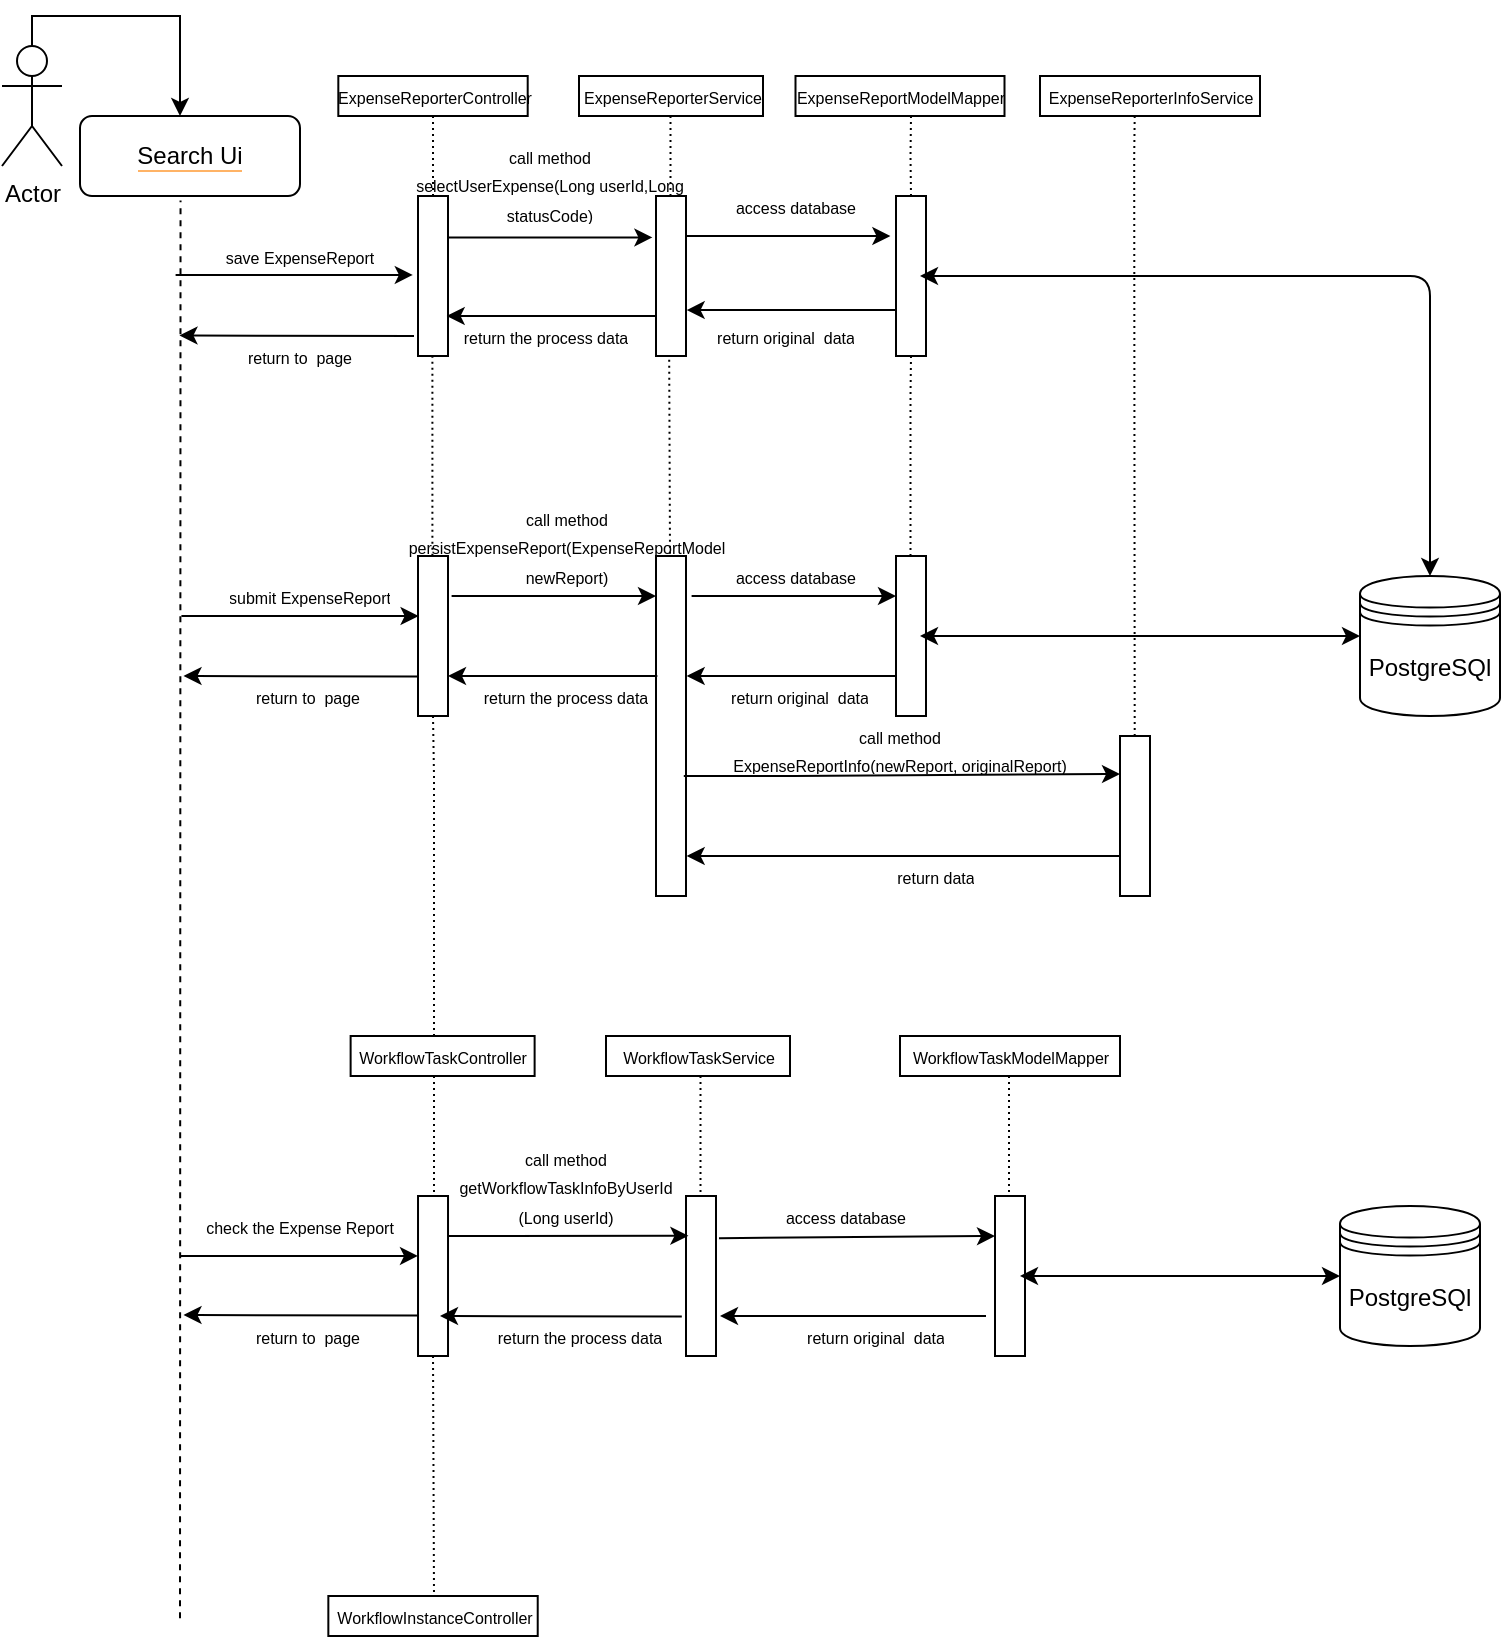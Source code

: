 <mxfile version="13.6.4" type="github">
  <diagram id="kgpKYQtTHZ0yAKxKKP6v" name="Page-1">
    <mxGraphModel dx="519" dy="290" grid="1" gridSize="10" guides="1" tooltips="1" connect="1" arrows="1" fold="1" page="1" pageScale="1" pageWidth="850" pageHeight="1100" math="0" shadow="0">
      <root>
        <mxCell id="0" />
        <mxCell id="1" parent="0" />
        <mxCell id="kHYQJWo_Z-2cbcVxc_VD-3" value="&lt;font style=&quot;font-size: 8px&quot;&gt;ExpenseReporterController&lt;/font&gt;" style="html=1;" parent="1" vertex="1">
          <mxGeometry x="199.16" y="110" width="94.69" height="20" as="geometry" />
        </mxCell>
        <mxCell id="kHYQJWo_Z-2cbcVxc_VD-4" value="&lt;font style=&quot;font-size: 8px&quot;&gt;ExpenseReporterService&lt;/font&gt;" style="html=1;" parent="1" vertex="1">
          <mxGeometry x="319.5" y="110" width="92" height="20" as="geometry" />
        </mxCell>
        <mxCell id="kHYQJWo_Z-2cbcVxc_VD-5" value="&lt;font style=&quot;font-size: 8px&quot;&gt;ExpenseReportModelMapper&lt;/font&gt;" style="html=1;" parent="1" vertex="1">
          <mxGeometry x="427.75" y="110" width="104.5" height="20" as="geometry" />
        </mxCell>
        <mxCell id="kHYQJWo_Z-2cbcVxc_VD-10" value="" style="endArrow=none;html=1;rounded=0;dashed=1;dashPattern=1 2;exitX=0.5;exitY=1;exitDx=0;exitDy=0;" parent="1" source="kHYQJWo_Z-2cbcVxc_VD-17" edge="1">
          <mxGeometry relative="1" as="geometry">
            <mxPoint x="154" y="190" as="sourcePoint" />
            <mxPoint x="247" y="870" as="targetPoint" />
          </mxGeometry>
        </mxCell>
        <mxCell id="kHYQJWo_Z-2cbcVxc_VD-11" value="" style="resizable=0;html=1;align=right;verticalAlign=bottom;" parent="kHYQJWo_Z-2cbcVxc_VD-10" connectable="0" vertex="1">
          <mxGeometry x="1" relative="1" as="geometry" />
        </mxCell>
        <mxCell id="kHYQJWo_Z-2cbcVxc_VD-12" value="" style="endArrow=none;html=1;rounded=0;dashed=1;dashPattern=1 2;exitX=0.5;exitY=1;exitDx=0;exitDy=0;" parent="1" source="kHYQJWo_Z-2cbcVxc_VD-3" edge="1">
          <mxGeometry relative="1" as="geometry">
            <mxPoint x="259" y="150" as="sourcePoint" />
            <mxPoint x="246.5" y="220" as="targetPoint" />
          </mxGeometry>
        </mxCell>
        <mxCell id="kHYQJWo_Z-2cbcVxc_VD-13" value="" style="resizable=0;html=1;align=right;verticalAlign=bottom;" parent="kHYQJWo_Z-2cbcVxc_VD-12" connectable="0" vertex="1">
          <mxGeometry x="1" relative="1" as="geometry" />
        </mxCell>
        <mxCell id="kHYQJWo_Z-2cbcVxc_VD-14" value="" style="points=[];perimeter=orthogonalPerimeter;rounded=0;shadow=0;strokeWidth=1;" parent="1" vertex="1">
          <mxGeometry x="239" y="350" width="15" height="80" as="geometry" />
        </mxCell>
        <mxCell id="kHYQJWo_Z-2cbcVxc_VD-15" value="" style="endArrow=none;html=1;rounded=0;dashed=1;dashPattern=1 2;exitX=0.48;exitY=0.999;exitDx=0;exitDy=0;exitPerimeter=0;" parent="1" source="kHYQJWo_Z-2cbcVxc_VD-22" target="kHYQJWo_Z-2cbcVxc_VD-14" edge="1">
          <mxGeometry relative="1" as="geometry">
            <mxPoint x="246.5" y="300" as="sourcePoint" />
            <mxPoint x="259" y="864.8" as="targetPoint" />
          </mxGeometry>
        </mxCell>
        <mxCell id="kHYQJWo_Z-2cbcVxc_VD-16" value="" style="resizable=0;html=1;align=right;verticalAlign=bottom;" parent="kHYQJWo_Z-2cbcVxc_VD-15" connectable="0" vertex="1">
          <mxGeometry x="1" relative="1" as="geometry" />
        </mxCell>
        <mxCell id="kHYQJWo_Z-2cbcVxc_VD-17" value="" style="points=[];perimeter=orthogonalPerimeter;rounded=0;shadow=0;strokeWidth=1;" parent="1" vertex="1">
          <mxGeometry x="239.01" y="670" width="15" height="80" as="geometry" />
        </mxCell>
        <mxCell id="kHYQJWo_Z-2cbcVxc_VD-18" value="" style="endArrow=none;html=1;rounded=0;dashed=1;dashPattern=1 2;exitX=0.5;exitY=1;exitDx=0;exitDy=0;" parent="1" source="kHYQJWo_Z-2cbcVxc_VD-14" target="kHYQJWo_Z-2cbcVxc_VD-17" edge="1">
          <mxGeometry relative="1" as="geometry">
            <mxPoint x="249" y="430" as="sourcePoint" />
            <mxPoint x="259" y="864.8" as="targetPoint" />
            <Array as="points">
              <mxPoint x="247" y="460" />
              <mxPoint x="247" y="470" />
              <mxPoint x="247" y="480" />
            </Array>
          </mxGeometry>
        </mxCell>
        <mxCell id="kHYQJWo_Z-2cbcVxc_VD-19" value="" style="resizable=0;html=1;align=right;verticalAlign=bottom;" parent="kHYQJWo_Z-2cbcVxc_VD-18" connectable="0" vertex="1">
          <mxGeometry x="1" relative="1" as="geometry" />
        </mxCell>
        <mxCell id="kHYQJWo_Z-2cbcVxc_VD-28" style="edgeStyle=orthogonalEdgeStyle;rounded=0;orthogonalLoop=1;jettySize=auto;html=1;exitX=0.5;exitY=0;exitDx=0;exitDy=0;exitPerimeter=0;" parent="1" source="kHYQJWo_Z-2cbcVxc_VD-21" edge="1">
          <mxGeometry relative="1" as="geometry">
            <mxPoint x="120" y="130" as="targetPoint" />
            <Array as="points">
              <mxPoint x="46" y="80" />
            </Array>
          </mxGeometry>
        </mxCell>
        <mxCell id="kHYQJWo_Z-2cbcVxc_VD-21" value="Actor" style="shape=umlActor;verticalLabelPosition=bottom;verticalAlign=top;html=1;" parent="1" vertex="1">
          <mxGeometry x="31" y="95" width="30" height="60" as="geometry" />
        </mxCell>
        <mxCell id="kHYQJWo_Z-2cbcVxc_VD-22" value="" style="points=[];perimeter=orthogonalPerimeter;rounded=0;shadow=0;strokeWidth=1;" parent="1" vertex="1">
          <mxGeometry x="239" y="170" width="15" height="80" as="geometry" />
        </mxCell>
        <mxCell id="kHYQJWo_Z-2cbcVxc_VD-26" value="&lt;span style=&quot;background-color: rgb(255 , 255 , 255)&quot;&gt;Search Ui&lt;/span&gt;" style="rounded=1;whiteSpace=wrap;html=1;labelBackgroundColor=#FFB366;" parent="1" vertex="1">
          <mxGeometry x="70" y="130" width="110" height="40" as="geometry" />
        </mxCell>
        <mxCell id="kHYQJWo_Z-2cbcVxc_VD-29" value="" style="endArrow=none;dashed=1;html=1;entryX=0.457;entryY=1.056;entryDx=0;entryDy=0;entryPerimeter=0;" parent="1" target="kHYQJWo_Z-2cbcVxc_VD-26" edge="1">
          <mxGeometry width="50" height="50" relative="1" as="geometry">
            <mxPoint x="120" y="881.067" as="sourcePoint" />
            <mxPoint x="200" y="190" as="targetPoint" />
          </mxGeometry>
        </mxCell>
        <mxCell id="kHYQJWo_Z-2cbcVxc_VD-31" value="&lt;font style=&quot;font-size: 8px&quot;&gt;ExpenseReporterInfoService&lt;/font&gt;" style="html=1;" parent="1" vertex="1">
          <mxGeometry x="550" y="110" width="110" height="20" as="geometry" />
        </mxCell>
        <mxCell id="kHYQJWo_Z-2cbcVxc_VD-35" value="" style="endArrow=none;html=1;rounded=0;dashed=1;dashPattern=1 2;exitX=0.5;exitY=1;exitDx=0;exitDy=0;" parent="1" source="kHYQJWo_Z-2cbcVxc_VD-34" edge="1">
          <mxGeometry relative="1" as="geometry">
            <mxPoint x="365.25" y="130" as="sourcePoint" />
            <mxPoint x="365.255" y="220" as="targetPoint" />
          </mxGeometry>
        </mxCell>
        <mxCell id="kHYQJWo_Z-2cbcVxc_VD-36" value="" style="resizable=0;html=1;align=right;verticalAlign=bottom;" parent="kHYQJWo_Z-2cbcVxc_VD-35" connectable="0" vertex="1">
          <mxGeometry x="1" relative="1" as="geometry" />
        </mxCell>
        <mxCell id="kHYQJWo_Z-2cbcVxc_VD-34" value="" style="points=[];perimeter=orthogonalPerimeter;rounded=0;shadow=0;strokeWidth=1;" parent="1" vertex="1">
          <mxGeometry x="358" y="170" width="15" height="80" as="geometry" />
        </mxCell>
        <mxCell id="kHYQJWo_Z-2cbcVxc_VD-37" value="" style="endArrow=none;html=1;rounded=0;dashed=1;dashPattern=1 2;exitX=0.5;exitY=1;exitDx=0;exitDy=0;" parent="1" target="kHYQJWo_Z-2cbcVxc_VD-34" edge="1">
          <mxGeometry relative="1" as="geometry">
            <mxPoint x="365.25" y="130" as="sourcePoint" />
            <mxPoint x="365.255" y="220" as="targetPoint" />
          </mxGeometry>
        </mxCell>
        <mxCell id="kHYQJWo_Z-2cbcVxc_VD-38" value="" style="resizable=0;html=1;align=right;verticalAlign=bottom;" parent="kHYQJWo_Z-2cbcVxc_VD-37" connectable="0" vertex="1">
          <mxGeometry x="1" relative="1" as="geometry" />
        </mxCell>
        <mxCell id="kHYQJWo_Z-2cbcVxc_VD-39" value="" style="endArrow=classic;html=1;entryX=-0.12;entryY=0.259;entryDx=0;entryDy=0;entryPerimeter=0;" parent="1" source="kHYQJWo_Z-2cbcVxc_VD-22" target="kHYQJWo_Z-2cbcVxc_VD-34" edge="1">
          <mxGeometry width="50" height="50" relative="1" as="geometry">
            <mxPoint x="258" y="191" as="sourcePoint" />
            <mxPoint x="304" y="185" as="targetPoint" />
          </mxGeometry>
        </mxCell>
        <mxCell id="kHYQJWo_Z-2cbcVxc_VD-45" value="" style="points=[];perimeter=orthogonalPerimeter;rounded=0;shadow=0;strokeWidth=1;" parent="1" vertex="1">
          <mxGeometry x="478" y="170" width="15" height="80" as="geometry" />
        </mxCell>
        <mxCell id="kHYQJWo_Z-2cbcVxc_VD-46" value="" style="endArrow=none;html=1;rounded=0;dashed=1;dashPattern=1 2;exitX=0.5;exitY=1;exitDx=0;exitDy=0;" parent="1" edge="1">
          <mxGeometry relative="1" as="geometry">
            <mxPoint x="485.5" y="130" as="sourcePoint" />
            <mxPoint x="485.5" y="170" as="targetPoint" />
            <Array as="points">
              <mxPoint x="485.25" y="150" />
            </Array>
          </mxGeometry>
        </mxCell>
        <mxCell id="kHYQJWo_Z-2cbcVxc_VD-47" value="" style="resizable=0;html=1;align=right;verticalAlign=bottom;" parent="kHYQJWo_Z-2cbcVxc_VD-46" connectable="0" vertex="1">
          <mxGeometry x="1" relative="1" as="geometry" />
        </mxCell>
        <mxCell id="kHYQJWo_Z-2cbcVxc_VD-48" value="" style="endArrow=classic;html=1;entryX=-0.12;entryY=0.259;entryDx=0;entryDy=0;entryPerimeter=0;" parent="1" edge="1">
          <mxGeometry width="50" height="50" relative="1" as="geometry">
            <mxPoint x="373" y="190" as="sourcePoint" />
            <mxPoint x="475.2" y="190" as="targetPoint" />
            <Array as="points">
              <mxPoint x="418" y="190" />
            </Array>
          </mxGeometry>
        </mxCell>
        <UserObject label="&lt;div&gt;&lt;font style=&quot;font-size: 8px&quot;&gt;call method &lt;br&gt;&lt;/font&gt;&lt;/div&gt;&lt;div&gt;&lt;font style=&quot;font-size: 8px&quot;&gt;selectUserExpense(Long userId,Long statusCode)&lt;/font&gt;&lt;/div&gt;" placeholders="1" name="Variable" id="sm6QpTikc6FArxqx8qji-1">
          <mxCell style="text;html=1;strokeColor=none;fillColor=none;align=center;verticalAlign=middle;whiteSpace=wrap;overflow=hidden;" parent="1" vertex="1">
            <mxGeometry x="220" y="140" width="170" height="45" as="geometry" />
          </mxCell>
        </UserObject>
        <UserObject label="&lt;font style=&quot;font-size: 8px&quot;&gt;access database&lt;/font&gt;" placeholders="1" name="Variable" id="sm6QpTikc6FArxqx8qji-2">
          <mxCell style="text;html=1;strokeColor=none;fillColor=none;align=center;verticalAlign=middle;whiteSpace=wrap;overflow=hidden;" parent="1" vertex="1">
            <mxGeometry x="388" y="165" width="80" height="20" as="geometry" />
          </mxCell>
        </UserObject>
        <mxCell id="sm6QpTikc6FArxqx8qji-5" value="" style="endArrow=classic;html=1;entryX=1.022;entryY=0.713;entryDx=0;entryDy=0;entryPerimeter=0;exitX=0;exitY=0.713;exitDx=0;exitDy=0;exitPerimeter=0;" parent="1" source="kHYQJWo_Z-2cbcVxc_VD-45" target="kHYQJWo_Z-2cbcVxc_VD-34" edge="1">
          <mxGeometry width="50" height="50" relative="1" as="geometry">
            <mxPoint x="468" y="260" as="sourcePoint" />
            <mxPoint x="348" y="260" as="targetPoint" />
            <Array as="points" />
          </mxGeometry>
        </mxCell>
        <UserObject label="&lt;font style=&quot;font-size: 8px&quot;&gt;return original&amp;nbsp; data&lt;/font&gt;" placeholders="1" name="Variable" id="sm6QpTikc6FArxqx8qji-6">
          <mxCell style="text;html=1;strokeColor=none;fillColor=none;align=center;verticalAlign=middle;whiteSpace=wrap;overflow=hidden;" parent="1" vertex="1">
            <mxGeometry x="368" y="230" width="110" height="20" as="geometry" />
          </mxCell>
        </UserObject>
        <mxCell id="sm6QpTikc6FArxqx8qji-8" value="" style="endArrow=classic;html=1;entryX=1.022;entryY=0.713;entryDx=0;entryDy=0;entryPerimeter=0;exitX=0;exitY=0.713;exitDx=0;exitDy=0;exitPerimeter=0;" parent="1" edge="1">
          <mxGeometry width="50" height="50" relative="1" as="geometry">
            <mxPoint x="358" y="230" as="sourcePoint" />
            <mxPoint x="253.33" y="230" as="targetPoint" />
            <Array as="points" />
          </mxGeometry>
        </mxCell>
        <UserObject label="&lt;font style=&quot;font-size: 8px&quot;&gt;return the process data&lt;br&gt;&lt;/font&gt;" placeholders="1" name="Variable" id="sm6QpTikc6FArxqx8qji-9">
          <mxCell style="text;html=1;strokeColor=none;fillColor=none;align=center;verticalAlign=middle;whiteSpace=wrap;overflow=hidden;" parent="1" vertex="1">
            <mxGeometry x="248" y="230" width="110" height="20" as="geometry" />
          </mxCell>
        </UserObject>
        <mxCell id="dU8zCI9Nq1hAIpH5n6Ge-1" value="" style="points=[];perimeter=orthogonalPerimeter;rounded=0;shadow=0;strokeWidth=1;" vertex="1" parent="1">
          <mxGeometry x="358" y="350" width="15" height="170" as="geometry" />
        </mxCell>
        <mxCell id="dU8zCI9Nq1hAIpH5n6Ge-4" value="" style="endArrow=classic;html=1;entryX=-0.12;entryY=0.259;entryDx=0;entryDy=0;entryPerimeter=0;" edge="1" parent="1">
          <mxGeometry width="50" height="50" relative="1" as="geometry">
            <mxPoint x="255.8" y="370" as="sourcePoint" />
            <mxPoint x="358.0" y="370" as="targetPoint" />
          </mxGeometry>
        </mxCell>
        <UserObject label="&lt;font style=&quot;font-size: 8px&quot;&gt;call method &lt;br&gt;persistExpenseReport(ExpenseReportModel newReport)&lt;/font&gt;" placeholders="1" name="Variable" id="dU8zCI9Nq1hAIpH5n6Ge-5">
          <mxCell style="text;html=1;strokeColor=none;fillColor=none;align=center;verticalAlign=middle;whiteSpace=wrap;overflow=hidden;" vertex="1" parent="1">
            <mxGeometry x="230" y="320" width="167" height="50" as="geometry" />
          </mxCell>
        </UserObject>
        <mxCell id="dU8zCI9Nq1hAIpH5n6Ge-6" value="" style="endArrow=none;html=1;rounded=0;dashed=1;dashPattern=1 2;exitX=0.44;exitY=1.024;exitDx=0;exitDy=0;exitPerimeter=0;entryX=0.467;entryY=0;entryDx=0;entryDy=0;entryPerimeter=0;" edge="1" parent="1" source="kHYQJWo_Z-2cbcVxc_VD-34" target="dU8zCI9Nq1hAIpH5n6Ge-1">
          <mxGeometry relative="1" as="geometry">
            <mxPoint x="364.6" y="251.92" as="sourcePoint" />
            <mxPoint x="365" y="305" as="targetPoint" />
          </mxGeometry>
        </mxCell>
        <mxCell id="dU8zCI9Nq1hAIpH5n6Ge-7" value="" style="resizable=0;html=1;align=right;verticalAlign=bottom;" connectable="0" vertex="1" parent="dU8zCI9Nq1hAIpH5n6Ge-6">
          <mxGeometry x="1" relative="1" as="geometry" />
        </mxCell>
        <mxCell id="dU8zCI9Nq1hAIpH5n6Ge-8" value="" style="endArrow=classic;html=1;entryX=1.022;entryY=0.713;entryDx=0;entryDy=0;entryPerimeter=0;exitX=0;exitY=0.713;exitDx=0;exitDy=0;exitPerimeter=0;" edge="1" parent="1">
          <mxGeometry width="50" height="50" relative="1" as="geometry">
            <mxPoint x="358.67" y="410" as="sourcePoint" />
            <mxPoint x="254.0" y="410" as="targetPoint" />
            <Array as="points" />
          </mxGeometry>
        </mxCell>
        <mxCell id="dU8zCI9Nq1hAIpH5n6Ge-10" value="" style="points=[];perimeter=orthogonalPerimeter;rounded=0;shadow=0;strokeWidth=1;" vertex="1" parent="1">
          <mxGeometry x="478" y="350" width="15" height="80" as="geometry" />
        </mxCell>
        <mxCell id="dU8zCI9Nq1hAIpH5n6Ge-11" value="" style="endArrow=none;html=1;rounded=0;dashed=1;dashPattern=1 2;" edge="1" parent="1" target="dU8zCI9Nq1hAIpH5n6Ge-10">
          <mxGeometry relative="1" as="geometry">
            <mxPoint x="485.5" y="250" as="sourcePoint" />
            <mxPoint x="485.5" y="290" as="targetPoint" />
            <Array as="points">
              <mxPoint x="485.25" y="270" />
            </Array>
          </mxGeometry>
        </mxCell>
        <mxCell id="dU8zCI9Nq1hAIpH5n6Ge-12" value="" style="resizable=0;html=1;align=right;verticalAlign=bottom;" connectable="0" vertex="1" parent="dU8zCI9Nq1hAIpH5n6Ge-11">
          <mxGeometry x="1" relative="1" as="geometry" />
        </mxCell>
        <UserObject label="&lt;font style=&quot;font-size: 8px&quot;&gt;access database&lt;/font&gt;" placeholders="1" name="Variable" id="dU8zCI9Nq1hAIpH5n6Ge-13">
          <mxCell style="text;html=1;strokeColor=none;fillColor=none;align=center;verticalAlign=middle;whiteSpace=wrap;overflow=hidden;" vertex="1" parent="1">
            <mxGeometry x="388" y="350" width="80" height="20" as="geometry" />
          </mxCell>
        </UserObject>
        <mxCell id="dU8zCI9Nq1hAIpH5n6Ge-14" value="" style="endArrow=classic;html=1;entryX=-0.12;entryY=0.259;entryDx=0;entryDy=0;entryPerimeter=0;" edge="1" parent="1">
          <mxGeometry width="50" height="50" relative="1" as="geometry">
            <mxPoint x="375.8" y="370" as="sourcePoint" />
            <mxPoint x="478.0" y="370" as="targetPoint" />
            <Array as="points">
              <mxPoint x="395.8" y="370" />
              <mxPoint x="420.8" y="370" />
            </Array>
          </mxGeometry>
        </mxCell>
        <mxCell id="dU8zCI9Nq1hAIpH5n6Ge-16" value="" style="endArrow=classic;html=1;entryX=1.022;entryY=0.713;entryDx=0;entryDy=0;entryPerimeter=0;exitX=0;exitY=0.713;exitDx=0;exitDy=0;exitPerimeter=0;" edge="1" parent="1">
          <mxGeometry width="50" height="50" relative="1" as="geometry">
            <mxPoint x="478" y="410" as="sourcePoint" />
            <mxPoint x="373.33" y="410" as="targetPoint" />
            <Array as="points" />
          </mxGeometry>
        </mxCell>
        <UserObject label="&lt;font style=&quot;font-size: 8px&quot;&gt;return original&amp;nbsp; data&lt;/font&gt;" placeholders="1" name="Variable" id="dU8zCI9Nq1hAIpH5n6Ge-17">
          <mxCell style="text;html=1;strokeColor=none;fillColor=none;align=center;verticalAlign=middle;whiteSpace=wrap;overflow=hidden;" vertex="1" parent="1">
            <mxGeometry x="375.31" y="410" width="110" height="20" as="geometry" />
          </mxCell>
        </UserObject>
        <mxCell id="dU8zCI9Nq1hAIpH5n6Ge-18" value="" style="endArrow=none;html=1;rounded=0;dashed=1;dashPattern=1 2;exitX=0.5;exitY=1;exitDx=0;exitDy=0;" edge="1" parent="1">
          <mxGeometry relative="1" as="geometry">
            <mxPoint x="597.35" y="130" as="sourcePoint" />
            <mxPoint x="597.35" y="440" as="targetPoint" />
            <Array as="points">
              <mxPoint x="597.1" y="150" />
            </Array>
          </mxGeometry>
        </mxCell>
        <mxCell id="dU8zCI9Nq1hAIpH5n6Ge-19" value="" style="resizable=0;html=1;align=right;verticalAlign=bottom;" connectable="0" vertex="1" parent="dU8zCI9Nq1hAIpH5n6Ge-18">
          <mxGeometry x="1" relative="1" as="geometry" />
        </mxCell>
        <mxCell id="dU8zCI9Nq1hAIpH5n6Ge-20" value="" style="points=[];perimeter=orthogonalPerimeter;rounded=0;shadow=0;strokeWidth=1;" vertex="1" parent="1">
          <mxGeometry x="590" y="440" width="15" height="80" as="geometry" />
        </mxCell>
        <mxCell id="dU8zCI9Nq1hAIpH5n6Ge-23" value="" style="endArrow=classic;html=1;" edge="1" parent="1">
          <mxGeometry width="50" height="50" relative="1" as="geometry">
            <mxPoint x="371.9" y="460" as="sourcePoint" />
            <mxPoint x="590" y="459" as="targetPoint" />
            <Array as="points">
              <mxPoint x="391.9" y="460" />
              <mxPoint x="416.9" y="460" />
            </Array>
          </mxGeometry>
        </mxCell>
        <UserObject label="&lt;font style=&quot;font-size: 8px&quot;&gt;call method&lt;br&gt;ExpenseReportInfo(newReport, originalReport)&lt;/font&gt;" placeholders="1" name="Variable" id="dU8zCI9Nq1hAIpH5n6Ge-24">
          <mxCell style="text;html=1;strokeColor=none;fillColor=none;align=center;verticalAlign=middle;whiteSpace=wrap;overflow=hidden;" vertex="1" parent="1">
            <mxGeometry x="390" y="430" width="180" height="30" as="geometry" />
          </mxCell>
        </UserObject>
        <mxCell id="dU8zCI9Nq1hAIpH5n6Ge-25" value="" style="endArrow=classic;html=1;entryX=1.022;entryY=0.713;entryDx=0;entryDy=0;entryPerimeter=0;" edge="1" parent="1">
          <mxGeometry width="50" height="50" relative="1" as="geometry">
            <mxPoint x="590" y="500" as="sourcePoint" />
            <mxPoint x="373.33" y="500" as="targetPoint" />
            <Array as="points" />
          </mxGeometry>
        </mxCell>
        <UserObject label="&lt;font style=&quot;font-size: 8px&quot;&gt;return data&lt;/font&gt;" placeholders="1" name="Variable" id="dU8zCI9Nq1hAIpH5n6Ge-26">
          <mxCell style="text;html=1;strokeColor=none;fillColor=none;align=center;verticalAlign=middle;whiteSpace=wrap;overflow=hidden;" vertex="1" parent="1">
            <mxGeometry x="456.75" y="500" width="82" height="20" as="geometry" />
          </mxCell>
        </UserObject>
        <mxCell id="dU8zCI9Nq1hAIpH5n6Ge-27" value="PostgreSQl" style="shape=datastore;whiteSpace=wrap;html=1;" vertex="1" parent="1">
          <mxGeometry x="710" y="360" width="70" height="70" as="geometry" />
        </mxCell>
        <mxCell id="dU8zCI9Nq1hAIpH5n6Ge-28" value="" style="endArrow=classic;startArrow=classic;html=1;exitX=0.8;exitY=0.5;exitDx=0;exitDy=0;exitPerimeter=0;entryX=0.5;entryY=0;entryDx=0;entryDy=0;" edge="1" parent="1" source="kHYQJWo_Z-2cbcVxc_VD-45" target="dU8zCI9Nq1hAIpH5n6Ge-27">
          <mxGeometry width="50" height="50" relative="1" as="geometry">
            <mxPoint x="660" y="310" as="sourcePoint" />
            <mxPoint x="770" y="210" as="targetPoint" />
            <Array as="points">
              <mxPoint x="745" y="210" />
            </Array>
          </mxGeometry>
        </mxCell>
        <mxCell id="dU8zCI9Nq1hAIpH5n6Ge-29" value="" style="endArrow=classic;startArrow=classic;html=1;entryX=0.8;entryY=0.5;entryDx=0;entryDy=0;entryPerimeter=0;exitX=0;exitY=0.429;exitDx=0;exitDy=0;exitPerimeter=0;" edge="1" parent="1" source="dU8zCI9Nq1hAIpH5n6Ge-27" target="dU8zCI9Nq1hAIpH5n6Ge-10">
          <mxGeometry width="50" height="50" relative="1" as="geometry">
            <mxPoint x="670" y="350" as="sourcePoint" />
            <mxPoint x="500" y="390" as="targetPoint" />
          </mxGeometry>
        </mxCell>
        <mxCell id="dU8zCI9Nq1hAIpH5n6Ge-31" value="&lt;span style=&quot;font-size: 8px&quot;&gt;WorkflowTaskController&lt;/span&gt;" style="html=1;" vertex="1" parent="1">
          <mxGeometry x="205.31" y="590" width="92" height="20" as="geometry" />
        </mxCell>
        <mxCell id="dU8zCI9Nq1hAIpH5n6Ge-32" value="&lt;span style=&quot;font-size: 8px&quot;&gt;WorkflowTaskService&lt;/span&gt;" style="html=1;" vertex="1" parent="1">
          <mxGeometry x="333" y="590" width="92" height="20" as="geometry" />
        </mxCell>
        <UserObject label="&lt;font style=&quot;font-size: 8px&quot;&gt;call method&lt;br&gt;getWorkflowTaskInfoByUserId&lt;br&gt;(Long userId)&lt;/font&gt;" placeholders="1" name="Variable" id="dU8zCI9Nq1hAIpH5n6Ge-35">
          <mxCell style="text;html=1;strokeColor=none;fillColor=none;align=center;verticalAlign=middle;whiteSpace=wrap;overflow=hidden;" vertex="1" parent="1">
            <mxGeometry x="224.41" y="640" width="178.19" height="50" as="geometry" />
          </mxCell>
        </UserObject>
        <UserObject label="&lt;font style=&quot;font-size: 8px&quot;&gt;return to&amp;nbsp; page&lt;br&gt;&lt;/font&gt;" placeholders="1" name="Variable" id="dU8zCI9Nq1hAIpH5n6Ge-37">
          <mxCell style="text;html=1;strokeColor=none;fillColor=none;align=center;verticalAlign=middle;whiteSpace=wrap;overflow=hidden;" vertex="1" parent="1">
            <mxGeometry x="125" y="240" width="110" height="20" as="geometry" />
          </mxCell>
        </UserObject>
        <mxCell id="dU8zCI9Nq1hAIpH5n6Ge-38" value="" style="endArrow=classic;html=1;entryX=0.733;entryY=0.75;entryDx=0;entryDy=0;entryPerimeter=0;exitX=-0.14;exitY=0.753;exitDx=0;exitDy=0;exitPerimeter=0;" edge="1" parent="1" source="dU8zCI9Nq1hAIpH5n6Ge-41" target="kHYQJWo_Z-2cbcVxc_VD-17">
          <mxGeometry width="50" height="50" relative="1" as="geometry">
            <mxPoint x="358" y="610" as="sourcePoint" />
            <mxPoint x="253.33" y="610" as="targetPoint" />
            <Array as="points" />
          </mxGeometry>
        </mxCell>
        <mxCell id="dU8zCI9Nq1hAIpH5n6Ge-41" value="" style="points=[];perimeter=orthogonalPerimeter;rounded=0;shadow=0;strokeWidth=1;" vertex="1" parent="1">
          <mxGeometry x="373" y="670" width="15" height="80" as="geometry" />
        </mxCell>
        <mxCell id="dU8zCI9Nq1hAIpH5n6Ge-45" value="" style="endArrow=classic;html=1;entryX=0.08;entryY=0.249;entryDx=0;entryDy=0;entryPerimeter=0;" edge="1" parent="1" target="dU8zCI9Nq1hAIpH5n6Ge-41">
          <mxGeometry width="50" height="50" relative="1" as="geometry">
            <mxPoint x="254.01" y="690" as="sourcePoint" />
            <mxPoint x="356.21" y="690" as="targetPoint" />
          </mxGeometry>
        </mxCell>
        <mxCell id="dU8zCI9Nq1hAIpH5n6Ge-46" value="" style="endArrow=none;html=1;rounded=0;dashed=1;dashPattern=1 2;exitX=0.44;exitY=1.024;exitDx=0;exitDy=0;exitPerimeter=0;" edge="1" parent="1" target="dU8zCI9Nq1hAIpH5n6Ge-41">
          <mxGeometry relative="1" as="geometry">
            <mxPoint x="380.25" y="610" as="sourcePoint" />
            <mxPoint x="380.655" y="708.08" as="targetPoint" />
          </mxGeometry>
        </mxCell>
        <mxCell id="dU8zCI9Nq1hAIpH5n6Ge-47" value="" style="resizable=0;html=1;align=right;verticalAlign=bottom;" connectable="0" vertex="1" parent="dU8zCI9Nq1hAIpH5n6Ge-46">
          <mxGeometry x="1" relative="1" as="geometry" />
        </mxCell>
        <mxCell id="dU8zCI9Nq1hAIpH5n6Ge-48" value="&lt;span style=&quot;font-size: 8px&quot;&gt;WorkflowTaskModelMapper&lt;/span&gt;" style="html=1;" vertex="1" parent="1">
          <mxGeometry x="480" y="590" width="110" height="20" as="geometry" />
        </mxCell>
        <mxCell id="dU8zCI9Nq1hAIpH5n6Ge-50" value="" style="points=[];perimeter=orthogonalPerimeter;rounded=0;shadow=0;strokeWidth=1;" vertex="1" parent="1">
          <mxGeometry x="527.5" y="670" width="15" height="80" as="geometry" />
        </mxCell>
        <mxCell id="dU8zCI9Nq1hAIpH5n6Ge-51" value="" style="endArrow=none;html=1;rounded=0;dashed=1;dashPattern=1 2;exitX=0.44;exitY=1.024;exitDx=0;exitDy=0;exitPerimeter=0;" edge="1" parent="1">
          <mxGeometry relative="1" as="geometry">
            <mxPoint x="534.5" y="610" as="sourcePoint" />
            <mxPoint x="534.5" y="670" as="targetPoint" />
          </mxGeometry>
        </mxCell>
        <mxCell id="dU8zCI9Nq1hAIpH5n6Ge-52" value="" style="resizable=0;html=1;align=right;verticalAlign=bottom;" connectable="0" vertex="1" parent="dU8zCI9Nq1hAIpH5n6Ge-51">
          <mxGeometry x="1" relative="1" as="geometry" />
        </mxCell>
        <mxCell id="dU8zCI9Nq1hAIpH5n6Ge-53" value="" style="endArrow=classic;html=1;" edge="1" parent="1">
          <mxGeometry width="50" height="50" relative="1" as="geometry">
            <mxPoint x="389.5" y="691.08" as="sourcePoint" />
            <mxPoint x="527.5" y="690" as="targetPoint" />
          </mxGeometry>
        </mxCell>
        <UserObject label="&lt;font style=&quot;font-size: 8px&quot;&gt;access database&lt;/font&gt;" placeholders="1" name="Variable" id="dU8zCI9Nq1hAIpH5n6Ge-54">
          <mxCell style="text;html=1;strokeColor=none;fillColor=none;align=center;verticalAlign=middle;whiteSpace=wrap;overflow=hidden;" vertex="1" parent="1">
            <mxGeometry x="413" y="670" width="80" height="20" as="geometry" />
          </mxCell>
        </UserObject>
        <UserObject label="&lt;font style=&quot;font-size: 8px&quot;&gt;return original&amp;nbsp; data&lt;/font&gt;" placeholders="1" name="Variable" id="dU8zCI9Nq1hAIpH5n6Ge-55">
          <mxCell style="text;html=1;strokeColor=none;fillColor=none;align=center;verticalAlign=middle;whiteSpace=wrap;overflow=hidden;" vertex="1" parent="1">
            <mxGeometry x="413" y="730" width="110" height="20" as="geometry" />
          </mxCell>
        </UserObject>
        <mxCell id="dU8zCI9Nq1hAIpH5n6Ge-56" value="" style="endArrow=classic;html=1;entryX=0.733;entryY=0.75;entryDx=0;entryDy=0;entryPerimeter=0;exitX=1;exitY=0;exitDx=0;exitDy=0;" edge="1" parent="1" source="dU8zCI9Nq1hAIpH5n6Ge-55">
          <mxGeometry width="50" height="50" relative="1" as="geometry">
            <mxPoint x="510.9" y="730.24" as="sourcePoint" />
            <mxPoint x="390.005" y="730" as="targetPoint" />
            <Array as="points" />
          </mxGeometry>
        </mxCell>
        <mxCell id="dU8zCI9Nq1hAIpH5n6Ge-57" value="PostgreSQl" style="shape=datastore;whiteSpace=wrap;html=1;" vertex="1" parent="1">
          <mxGeometry x="700" y="675" width="70" height="70" as="geometry" />
        </mxCell>
        <mxCell id="dU8zCI9Nq1hAIpH5n6Ge-58" value="" style="endArrow=classic;startArrow=classic;html=1;" edge="1" parent="1">
          <mxGeometry width="50" height="50" relative="1" as="geometry">
            <mxPoint x="700" y="710" as="sourcePoint" />
            <mxPoint x="540" y="710" as="targetPoint" />
          </mxGeometry>
        </mxCell>
        <mxCell id="dU8zCI9Nq1hAIpH5n6Ge-60" value="" style="endArrow=classic;html=1;entryX=-0.173;entryY=0.493;entryDx=0;entryDy=0;entryPerimeter=0;" edge="1" parent="1" target="kHYQJWo_Z-2cbcVxc_VD-22">
          <mxGeometry width="50" height="50" relative="1" as="geometry">
            <mxPoint x="117.8" y="209.5" as="sourcePoint" />
            <mxPoint x="220.0" y="209.5" as="targetPoint" />
          </mxGeometry>
        </mxCell>
        <UserObject label="&lt;font style=&quot;font-size: 8px&quot;&gt;save ExpenseReport&lt;/font&gt;" placeholders="1" name="Variable" id="dU8zCI9Nq1hAIpH5n6Ge-61">
          <mxCell style="text;html=1;strokeColor=none;fillColor=none;align=center;verticalAlign=middle;whiteSpace=wrap;overflow=hidden;" vertex="1" parent="1">
            <mxGeometry x="140" y="190" width="80" height="20" as="geometry" />
          </mxCell>
        </UserObject>
        <mxCell id="dU8zCI9Nq1hAIpH5n6Ge-62" value="" style="endArrow=classic;html=1;entryX=1.022;entryY=0.713;entryDx=0;entryDy=0;entryPerimeter=0;" edge="1" parent="1">
          <mxGeometry width="50" height="50" relative="1" as="geometry">
            <mxPoint x="237" y="240" as="sourcePoint" />
            <mxPoint x="119.74" y="239.75" as="targetPoint" />
            <Array as="points" />
          </mxGeometry>
        </mxCell>
        <UserObject label="&lt;font style=&quot;font-size: 8px&quot;&gt;return the process data&lt;br&gt;&lt;/font&gt;" placeholders="1" name="Variable" id="dU8zCI9Nq1hAIpH5n6Ge-63">
          <mxCell style="text;html=1;strokeColor=none;fillColor=none;align=center;verticalAlign=middle;whiteSpace=wrap;overflow=hidden;" vertex="1" parent="1">
            <mxGeometry x="258" y="410" width="110" height="20" as="geometry" />
          </mxCell>
        </UserObject>
        <UserObject label="&lt;font style=&quot;font-size: 8px&quot;&gt;return the process data&lt;br&gt;&lt;/font&gt;" placeholders="1" name="Variable" id="dU8zCI9Nq1hAIpH5n6Ge-64">
          <mxCell style="text;html=1;strokeColor=none;fillColor=none;align=center;verticalAlign=middle;whiteSpace=wrap;overflow=hidden;" vertex="1" parent="1">
            <mxGeometry x="265.31" y="730" width="110" height="20" as="geometry" />
          </mxCell>
        </UserObject>
        <mxCell id="dU8zCI9Nq1hAIpH5n6Ge-65" value="" style="endArrow=classic;html=1;entryX=-0.173;entryY=0.493;entryDx=0;entryDy=0;entryPerimeter=0;" edge="1" parent="1">
          <mxGeometry width="50" height="50" relative="1" as="geometry">
            <mxPoint x="120.7" y="380.06" as="sourcePoint" />
            <mxPoint x="239.305" y="380" as="targetPoint" />
          </mxGeometry>
        </mxCell>
        <mxCell id="dU8zCI9Nq1hAIpH5n6Ge-66" value="" style="endArrow=classic;html=1;entryX=-0.173;entryY=0.493;entryDx=0;entryDy=0;entryPerimeter=0;" edge="1" parent="1">
          <mxGeometry width="50" height="50" relative="1" as="geometry">
            <mxPoint x="120.39" y="700" as="sourcePoint" />
            <mxPoint x="238.995" y="699.94" as="targetPoint" />
          </mxGeometry>
        </mxCell>
        <mxCell id="dU8zCI9Nq1hAIpH5n6Ge-67" value="" style="endArrow=classic;html=1;entryX=1.022;entryY=0.713;entryDx=0;entryDy=0;entryPerimeter=0;" edge="1" parent="1">
          <mxGeometry width="50" height="50" relative="1" as="geometry">
            <mxPoint x="239.01" y="410.25" as="sourcePoint" />
            <mxPoint x="121.75" y="410" as="targetPoint" />
            <Array as="points" />
          </mxGeometry>
        </mxCell>
        <mxCell id="dU8zCI9Nq1hAIpH5n6Ge-68" value="" style="endArrow=classic;html=1;entryX=1.022;entryY=0.713;entryDx=0;entryDy=0;entryPerimeter=0;" edge="1" parent="1">
          <mxGeometry width="50" height="50" relative="1" as="geometry">
            <mxPoint x="239.01" y="729.75" as="sourcePoint" />
            <mxPoint x="121.75" y="729.5" as="targetPoint" />
            <Array as="points" />
          </mxGeometry>
        </mxCell>
        <UserObject label="&lt;font style=&quot;font-size: 8px&quot;&gt;return to&amp;nbsp; page&lt;br&gt;&lt;/font&gt;" placeholders="1" name="Variable" id="dU8zCI9Nq1hAIpH5n6Ge-69">
          <mxCell style="text;html=1;strokeColor=none;fillColor=none;align=center;verticalAlign=middle;whiteSpace=wrap;overflow=hidden;" vertex="1" parent="1">
            <mxGeometry x="129.01" y="410" width="110" height="20" as="geometry" />
          </mxCell>
        </UserObject>
        <UserObject label="&lt;font style=&quot;font-size: 8px&quot;&gt;return to&amp;nbsp; page&lt;br&gt;&lt;/font&gt;" placeholders="1" name="Variable" id="dU8zCI9Nq1hAIpH5n6Ge-70">
          <mxCell style="text;html=1;strokeColor=none;fillColor=none;align=center;verticalAlign=middle;whiteSpace=wrap;overflow=hidden;" vertex="1" parent="1">
            <mxGeometry x="129.01" y="730" width="110" height="20" as="geometry" />
          </mxCell>
        </UserObject>
        <UserObject label="&lt;font style=&quot;font-size: 8px&quot;&gt;submit ExpenseReport&lt;/font&gt;" placeholders="1" name="Variable" id="dU8zCI9Nq1hAIpH5n6Ge-71">
          <mxCell style="text;html=1;strokeColor=none;fillColor=none;align=center;verticalAlign=middle;whiteSpace=wrap;overflow=hidden;" vertex="1" parent="1">
            <mxGeometry x="140" y="360" width="90" height="20" as="geometry" />
          </mxCell>
        </UserObject>
        <UserObject label="&lt;span style=&quot;font-size: 8px&quot;&gt;check the Expense Report&lt;/span&gt;" placeholders="1" name="Variable" id="dU8zCI9Nq1hAIpH5n6Ge-72">
          <mxCell style="text;html=1;strokeColor=none;fillColor=none;align=center;verticalAlign=middle;whiteSpace=wrap;overflow=hidden;" vertex="1" parent="1">
            <mxGeometry x="130" y="675" width="100" height="20" as="geometry" />
          </mxCell>
        </UserObject>
        <mxCell id="dU8zCI9Nq1hAIpH5n6Ge-73" value="&lt;span style=&quot;font-size: 8px&quot;&gt;WorkflowInstanceController&lt;/span&gt;" style="html=1;" vertex="1" parent="1">
          <mxGeometry x="194.17" y="870" width="104.69" height="20" as="geometry" />
        </mxCell>
      </root>
    </mxGraphModel>
  </diagram>
</mxfile>
